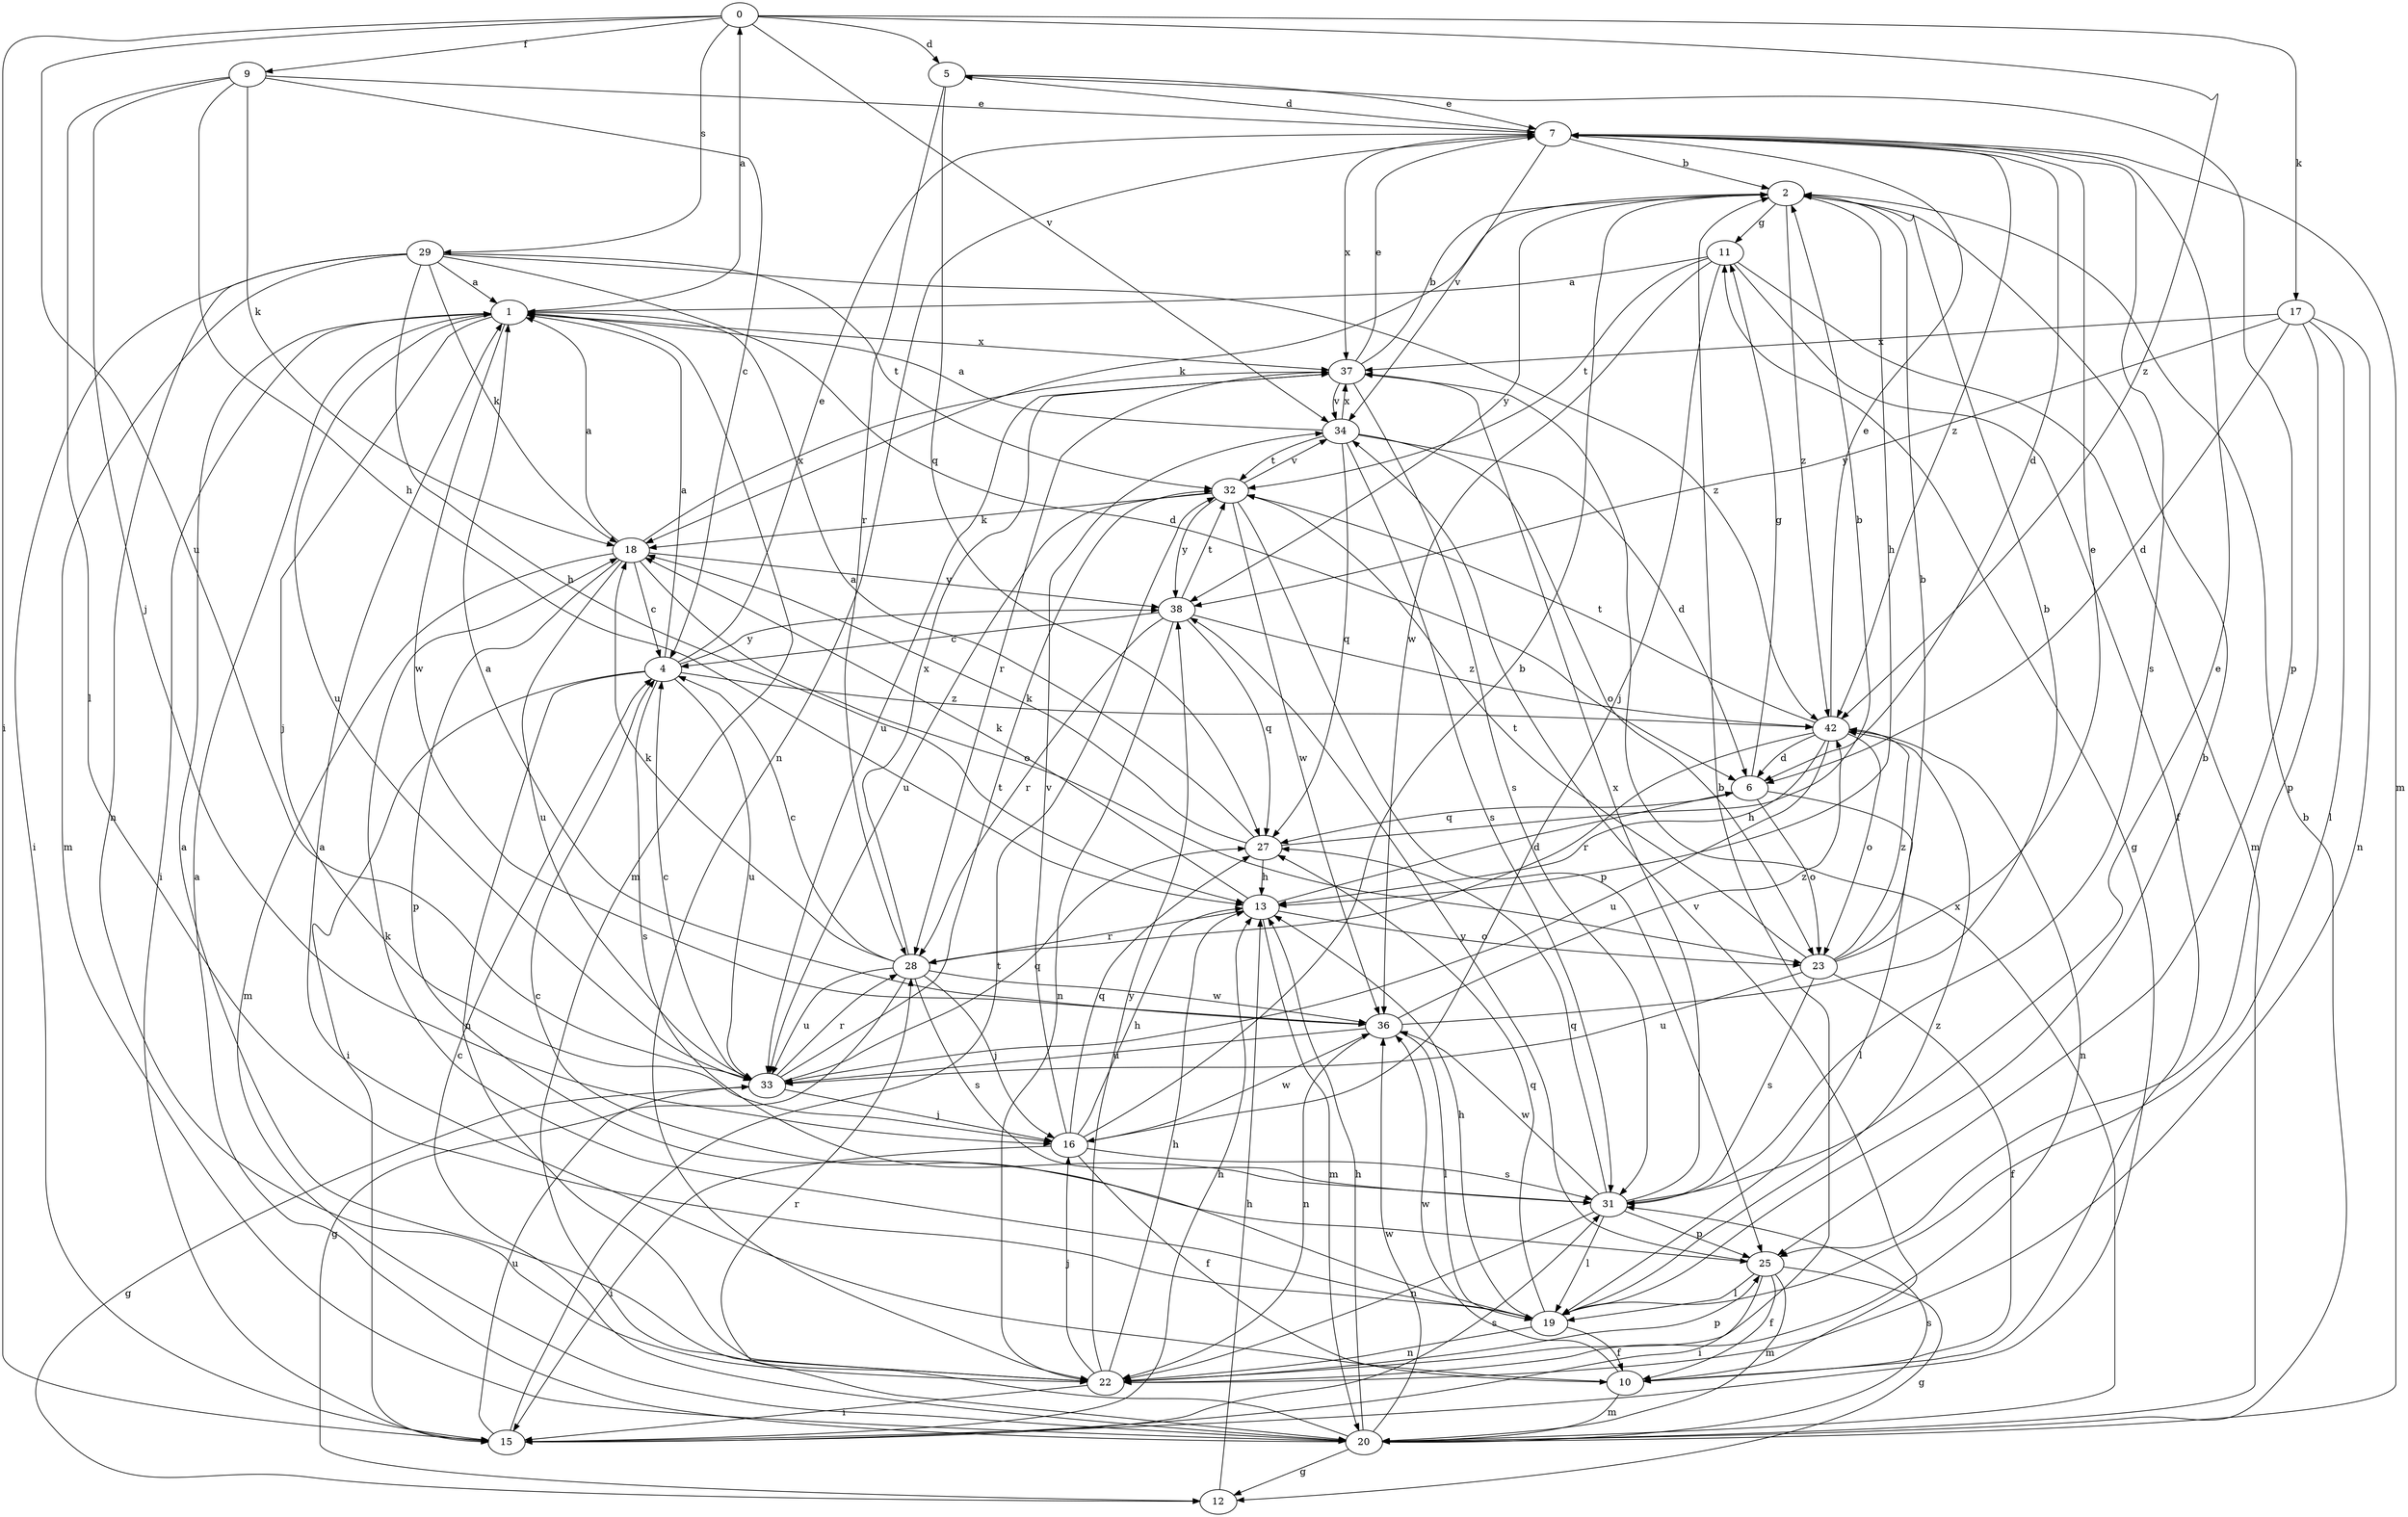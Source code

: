 strict digraph  {
0;
1;
2;
4;
5;
6;
7;
9;
10;
11;
12;
13;
15;
16;
17;
18;
19;
20;
22;
23;
25;
27;
28;
29;
31;
32;
33;
34;
36;
37;
38;
42;
0 -> 5  [label=d];
0 -> 9  [label=f];
0 -> 15  [label=i];
0 -> 17  [label=k];
0 -> 29  [label=s];
0 -> 33  [label=u];
0 -> 34  [label=v];
0 -> 42  [label=z];
1 -> 0  [label=a];
1 -> 15  [label=i];
1 -> 16  [label=j];
1 -> 20  [label=m];
1 -> 33  [label=u];
1 -> 36  [label=w];
1 -> 37  [label=x];
2 -> 11  [label=g];
2 -> 13  [label=h];
2 -> 18  [label=k];
2 -> 38  [label=y];
2 -> 42  [label=z];
4 -> 1  [label=a];
4 -> 7  [label=e];
4 -> 15  [label=i];
4 -> 22  [label=n];
4 -> 31  [label=s];
4 -> 33  [label=u];
4 -> 38  [label=y];
4 -> 42  [label=z];
5 -> 7  [label=e];
5 -> 25  [label=p];
5 -> 27  [label=q];
5 -> 28  [label=r];
6 -> 11  [label=g];
6 -> 19  [label=l];
6 -> 23  [label=o];
6 -> 27  [label=q];
7 -> 2  [label=b];
7 -> 5  [label=d];
7 -> 6  [label=d];
7 -> 20  [label=m];
7 -> 22  [label=n];
7 -> 31  [label=s];
7 -> 34  [label=v];
7 -> 37  [label=x];
7 -> 42  [label=z];
9 -> 4  [label=c];
9 -> 7  [label=e];
9 -> 13  [label=h];
9 -> 16  [label=j];
9 -> 18  [label=k];
9 -> 19  [label=l];
10 -> 1  [label=a];
10 -> 20  [label=m];
10 -> 34  [label=v];
10 -> 36  [label=w];
11 -> 1  [label=a];
11 -> 10  [label=f];
11 -> 16  [label=j];
11 -> 20  [label=m];
11 -> 32  [label=t];
11 -> 36  [label=w];
12 -> 13  [label=h];
13 -> 6  [label=d];
13 -> 18  [label=k];
13 -> 20  [label=m];
13 -> 23  [label=o];
13 -> 28  [label=r];
15 -> 11  [label=g];
15 -> 13  [label=h];
15 -> 31  [label=s];
15 -> 32  [label=t];
15 -> 33  [label=u];
16 -> 2  [label=b];
16 -> 10  [label=f];
16 -> 13  [label=h];
16 -> 15  [label=i];
16 -> 27  [label=q];
16 -> 31  [label=s];
16 -> 34  [label=v];
16 -> 36  [label=w];
17 -> 6  [label=d];
17 -> 19  [label=l];
17 -> 22  [label=n];
17 -> 25  [label=p];
17 -> 37  [label=x];
17 -> 38  [label=y];
18 -> 1  [label=a];
18 -> 4  [label=c];
18 -> 20  [label=m];
18 -> 23  [label=o];
18 -> 25  [label=p];
18 -> 33  [label=u];
18 -> 37  [label=x];
18 -> 38  [label=y];
19 -> 2  [label=b];
19 -> 4  [label=c];
19 -> 10  [label=f];
19 -> 13  [label=h];
19 -> 18  [label=k];
19 -> 22  [label=n];
19 -> 27  [label=q];
19 -> 42  [label=z];
20 -> 1  [label=a];
20 -> 2  [label=b];
20 -> 4  [label=c];
20 -> 12  [label=g];
20 -> 13  [label=h];
20 -> 28  [label=r];
20 -> 31  [label=s];
20 -> 36  [label=w];
20 -> 37  [label=x];
22 -> 1  [label=a];
22 -> 2  [label=b];
22 -> 13  [label=h];
22 -> 15  [label=i];
22 -> 16  [label=j];
22 -> 25  [label=p];
22 -> 38  [label=y];
23 -> 2  [label=b];
23 -> 7  [label=e];
23 -> 10  [label=f];
23 -> 31  [label=s];
23 -> 32  [label=t];
23 -> 33  [label=u];
23 -> 42  [label=z];
25 -> 10  [label=f];
25 -> 12  [label=g];
25 -> 15  [label=i];
25 -> 19  [label=l];
25 -> 20  [label=m];
25 -> 38  [label=y];
27 -> 1  [label=a];
27 -> 2  [label=b];
27 -> 13  [label=h];
27 -> 18  [label=k];
28 -> 4  [label=c];
28 -> 12  [label=g];
28 -> 16  [label=j];
28 -> 18  [label=k];
28 -> 31  [label=s];
28 -> 33  [label=u];
28 -> 36  [label=w];
28 -> 37  [label=x];
29 -> 1  [label=a];
29 -> 6  [label=d];
29 -> 13  [label=h];
29 -> 15  [label=i];
29 -> 18  [label=k];
29 -> 20  [label=m];
29 -> 22  [label=n];
29 -> 32  [label=t];
29 -> 42  [label=z];
31 -> 7  [label=e];
31 -> 19  [label=l];
31 -> 22  [label=n];
31 -> 25  [label=p];
31 -> 27  [label=q];
31 -> 36  [label=w];
31 -> 37  [label=x];
32 -> 18  [label=k];
32 -> 25  [label=p];
32 -> 33  [label=u];
32 -> 34  [label=v];
32 -> 36  [label=w];
32 -> 38  [label=y];
33 -> 4  [label=c];
33 -> 12  [label=g];
33 -> 16  [label=j];
33 -> 27  [label=q];
33 -> 28  [label=r];
33 -> 32  [label=t];
34 -> 1  [label=a];
34 -> 6  [label=d];
34 -> 23  [label=o];
34 -> 27  [label=q];
34 -> 31  [label=s];
34 -> 32  [label=t];
34 -> 37  [label=x];
36 -> 1  [label=a];
36 -> 2  [label=b];
36 -> 19  [label=l];
36 -> 22  [label=n];
36 -> 33  [label=u];
36 -> 42  [label=z];
37 -> 2  [label=b];
37 -> 7  [label=e];
37 -> 28  [label=r];
37 -> 31  [label=s];
37 -> 33  [label=u];
37 -> 34  [label=v];
38 -> 4  [label=c];
38 -> 22  [label=n];
38 -> 27  [label=q];
38 -> 28  [label=r];
38 -> 32  [label=t];
38 -> 42  [label=z];
42 -> 6  [label=d];
42 -> 7  [label=e];
42 -> 13  [label=h];
42 -> 22  [label=n];
42 -> 23  [label=o];
42 -> 28  [label=r];
42 -> 32  [label=t];
42 -> 33  [label=u];
}
